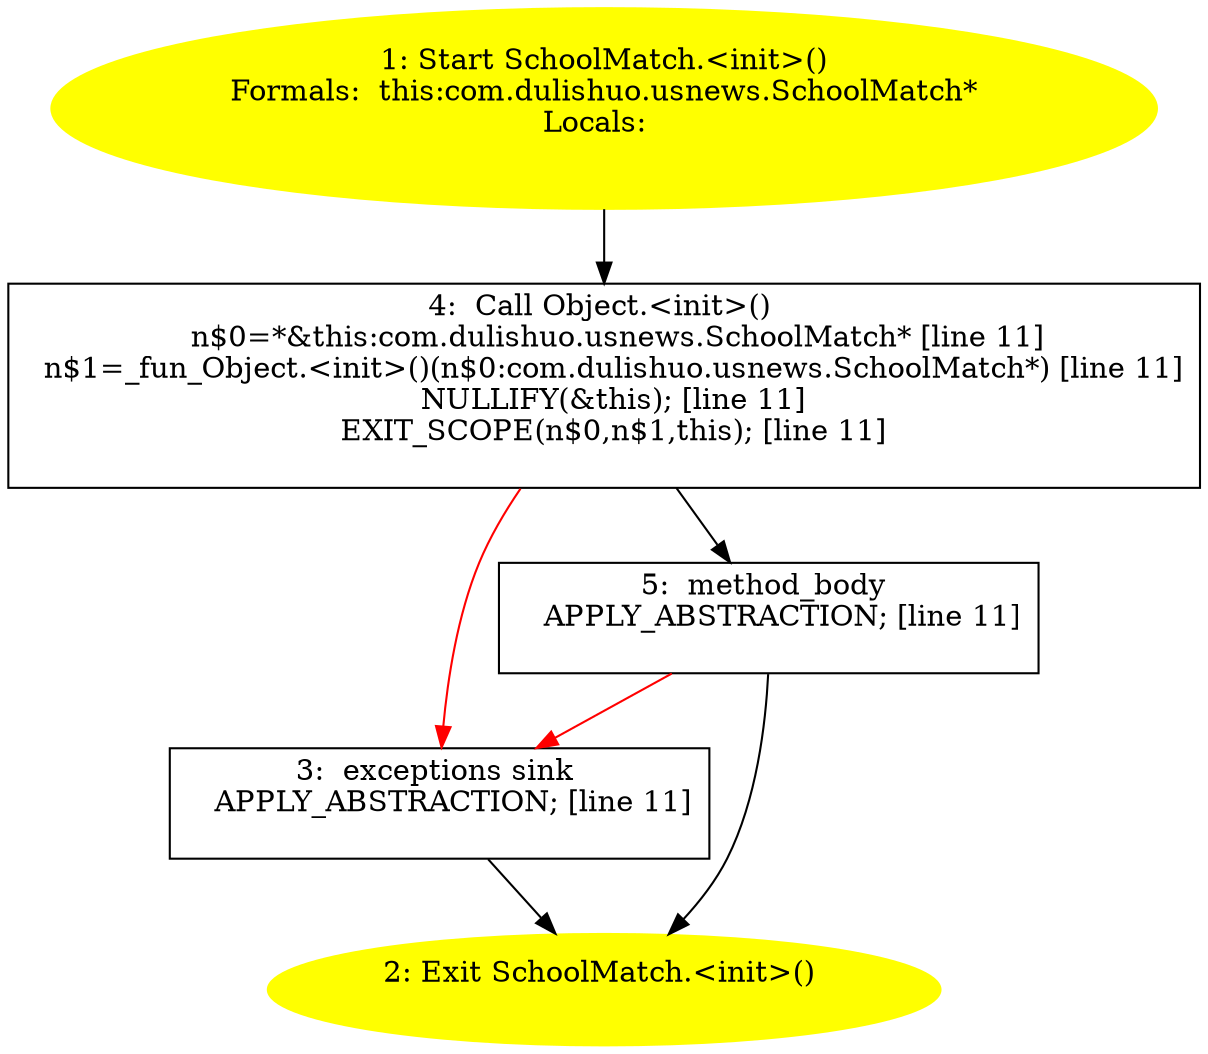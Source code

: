 /* @generated */
digraph cfg {
"com.dulishuo.usnews.SchoolMatch.<init>().f0646d22f23068203877a0731c8c20b6_1" [label="1: Start SchoolMatch.<init>()\nFormals:  this:com.dulishuo.usnews.SchoolMatch*\nLocals:  \n  " color=yellow style=filled]
	

	 "com.dulishuo.usnews.SchoolMatch.<init>().f0646d22f23068203877a0731c8c20b6_1" -> "com.dulishuo.usnews.SchoolMatch.<init>().f0646d22f23068203877a0731c8c20b6_4" ;
"com.dulishuo.usnews.SchoolMatch.<init>().f0646d22f23068203877a0731c8c20b6_2" [label="2: Exit SchoolMatch.<init>() \n  " color=yellow style=filled]
	

"com.dulishuo.usnews.SchoolMatch.<init>().f0646d22f23068203877a0731c8c20b6_3" [label="3:  exceptions sink \n   APPLY_ABSTRACTION; [line 11]\n " shape="box"]
	

	 "com.dulishuo.usnews.SchoolMatch.<init>().f0646d22f23068203877a0731c8c20b6_3" -> "com.dulishuo.usnews.SchoolMatch.<init>().f0646d22f23068203877a0731c8c20b6_2" ;
"com.dulishuo.usnews.SchoolMatch.<init>().f0646d22f23068203877a0731c8c20b6_4" [label="4:  Call Object.<init>() \n   n$0=*&this:com.dulishuo.usnews.SchoolMatch* [line 11]\n  n$1=_fun_Object.<init>()(n$0:com.dulishuo.usnews.SchoolMatch*) [line 11]\n  NULLIFY(&this); [line 11]\n  EXIT_SCOPE(n$0,n$1,this); [line 11]\n " shape="box"]
	

	 "com.dulishuo.usnews.SchoolMatch.<init>().f0646d22f23068203877a0731c8c20b6_4" -> "com.dulishuo.usnews.SchoolMatch.<init>().f0646d22f23068203877a0731c8c20b6_5" ;
	 "com.dulishuo.usnews.SchoolMatch.<init>().f0646d22f23068203877a0731c8c20b6_4" -> "com.dulishuo.usnews.SchoolMatch.<init>().f0646d22f23068203877a0731c8c20b6_3" [color="red" ];
"com.dulishuo.usnews.SchoolMatch.<init>().f0646d22f23068203877a0731c8c20b6_5" [label="5:  method_body \n   APPLY_ABSTRACTION; [line 11]\n " shape="box"]
	

	 "com.dulishuo.usnews.SchoolMatch.<init>().f0646d22f23068203877a0731c8c20b6_5" -> "com.dulishuo.usnews.SchoolMatch.<init>().f0646d22f23068203877a0731c8c20b6_2" ;
	 "com.dulishuo.usnews.SchoolMatch.<init>().f0646d22f23068203877a0731c8c20b6_5" -> "com.dulishuo.usnews.SchoolMatch.<init>().f0646d22f23068203877a0731c8c20b6_3" [color="red" ];
}
